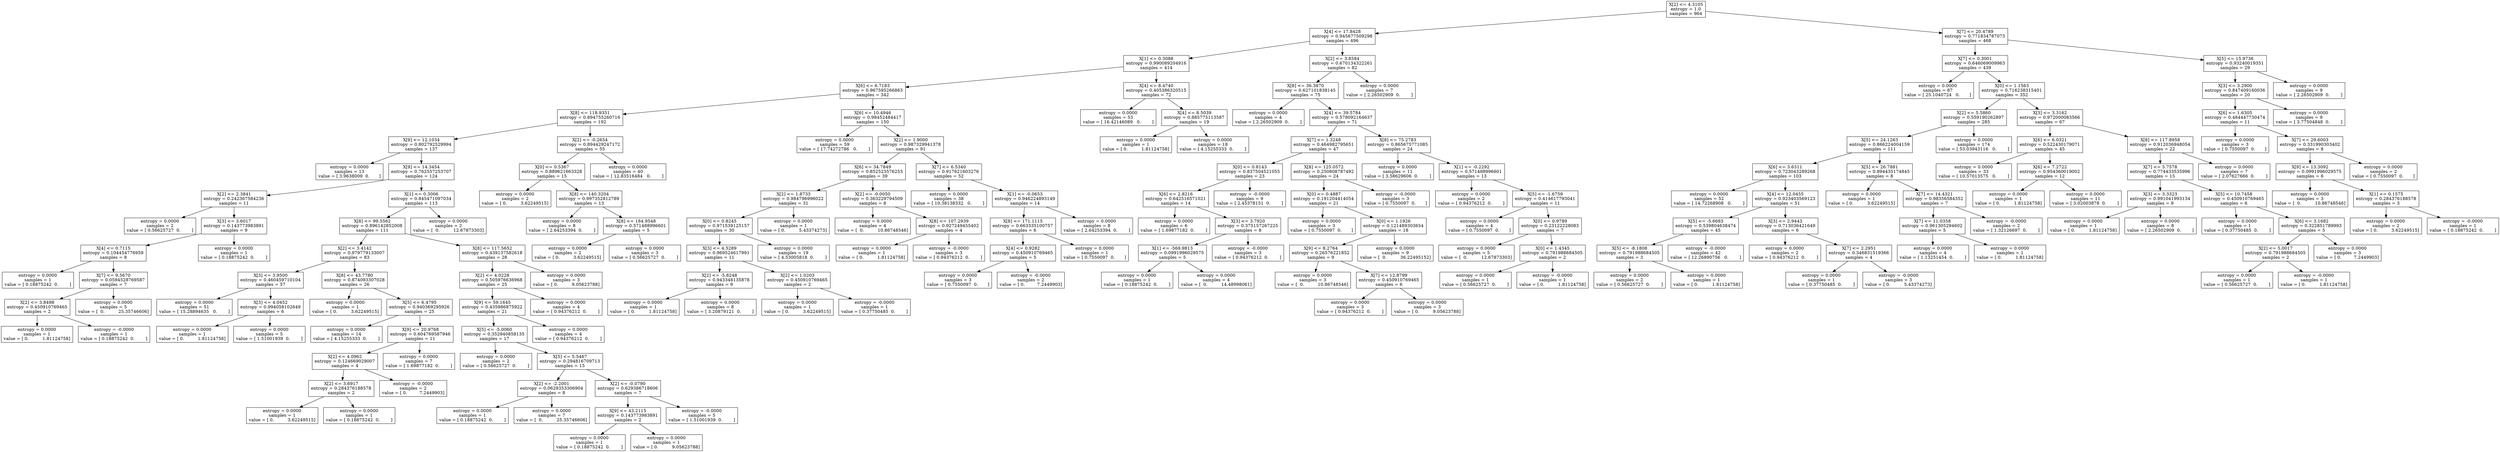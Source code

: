 digraph Tree {
0 [label="X[2] <= 4.3105\nentropy = 1.0\nsamples = 964", shape="box"] ;
1 [label="X[4] <= 17.8428\nentropy = 0.945677509298\nsamples = 496", shape="box"] ;
0 -> 1 ;
2 [label="X[1] <= 0.3088\nentropy = 0.990089204916\nsamples = 414", shape="box"] ;
1 -> 2 ;
3 [label="X[6] <= 6.7183\nentropy = 0.967595266863\nsamples = 342", shape="box"] ;
2 -> 3 ;
4 [label="X[8] <= 118.9351\nentropy = 0.894755260716\nsamples = 192", shape="box"] ;
3 -> 4 ;
5 [label="X[9] <= 12.1034\nentropy = 0.802792529994\nsamples = 137", shape="box"] ;
4 -> 5 ;
6 [label="entropy = 0.0000\nsamples = 13\nvalue = [ 3.9638009  0.       ]", shape="box"] ;
5 -> 6 ;
7 [label="X[9] <= 14.3454\nentropy = 0.762557253707\nsamples = 124", shape="box"] ;
5 -> 7 ;
8 [label="X[2] <= 2.3841\nentropy = 0.242367584236\nsamples = 11", shape="box"] ;
7 -> 8 ;
9 [label="entropy = 0.0000\nsamples = 2\nvalue = [ 0.56625727  0.        ]", shape="box"] ;
8 -> 9 ;
10 [label="X[3] <= 3.6017\nentropy = 0.143773983891\nsamples = 9", shape="box"] ;
8 -> 10 ;
11 [label="X[4] <= 0.7115\nentropy = 0.104454776959\nsamples = 8", shape="box"] ;
10 -> 11 ;
12 [label="entropy = 0.0000\nsamples = 1\nvalue = [ 0.18875242  0.        ]", shape="box"] ;
11 -> 12 ;
13 [label="X[7] <= 9.5670\nentropy = 0.0594528769587\nsamples = 7", shape="box"] ;
11 -> 13 ;
14 [label="X[2] <= 3.8498\nentropy = 0.450910769465\nsamples = 2", shape="box"] ;
13 -> 14 ;
15 [label="entropy = 0.0000\nsamples = 1\nvalue = [ 0.          1.81124758]", shape="box"] ;
14 -> 15 ;
16 [label="entropy = -0.0000\nsamples = 1\nvalue = [ 0.18875242  0.        ]", shape="box"] ;
14 -> 16 ;
17 [label="entropy = 0.0000\nsamples = 5\nvalue = [  0.          25.35746606]", shape="box"] ;
13 -> 17 ;
18 [label="entropy = 0.0000\nsamples = 1\nvalue = [ 0.18875242  0.        ]", shape="box"] ;
10 -> 18 ;
19 [label="X[1] <= 0.3006\nentropy = 0.845471097034\nsamples = 113", shape="box"] ;
7 -> 19 ;
20 [label="X[8] <= 99.5562\nentropy = 0.896142852008\nsamples = 111", shape="box"] ;
19 -> 20 ;
21 [label="X[2] <= 3.4142\nentropy = 0.979779133007\nsamples = 83", shape="box"] ;
20 -> 21 ;
22 [label="X[3] <= 3.9500\nentropy = 0.460459710104\nsamples = 57", shape="box"] ;
21 -> 22 ;
23 [label="entropy = 0.0000\nsamples = 51\nvalue = [ 15.28894635   0.        ]", shape="box"] ;
22 -> 23 ;
24 [label="X[3] <= 4.0452\nentropy = 0.994058102649\nsamples = 6", shape="box"] ;
22 -> 24 ;
25 [label="entropy = 0.0000\nsamples = 1\nvalue = [ 0.          1.81124758]", shape="box"] ;
24 -> 25 ;
26 [label="entropy = 0.0000\nsamples = 5\nvalue = [ 1.51001939  0.        ]", shape="box"] ;
24 -> 26 ;
27 [label="X[8] <= 43.7780\nentropy = 0.874093307028\nsamples = 26", shape="box"] ;
21 -> 27 ;
28 [label="entropy = 0.0000\nsamples = 1\nvalue = [ 0.          3.62249515]", shape="box"] ;
27 -> 28 ;
29 [label="X[5] <= 6.4795\nentropy = 0.940369295926\nsamples = 25", shape="box"] ;
27 -> 29 ;
30 [label="entropy = 0.0000\nsamples = 14\nvalue = [ 4.15255333  0.        ]", shape="box"] ;
29 -> 30 ;
31 [label="X[9] <= 20.9768\nentropy = 0.604769587946\nsamples = 11", shape="box"] ;
29 -> 31 ;
32 [label="X[2] <= 4.0962\nentropy = 0.124669029007\nsamples = 4", shape="box"] ;
31 -> 32 ;
33 [label="X[2] <= 3.6917\nentropy = 0.284376188578\nsamples = 2", shape="box"] ;
32 -> 33 ;
34 [label="entropy = 0.0000\nsamples = 1\nvalue = [ 0.          3.62249515]", shape="box"] ;
33 -> 34 ;
35 [label="entropy = 0.0000\nsamples = 1\nvalue = [ 0.18875242  0.        ]", shape="box"] ;
33 -> 35 ;
36 [label="entropy = -0.0000\nsamples = 2\nvalue = [ 0.         7.2449903]", shape="box"] ;
32 -> 36 ;
37 [label="entropy = 0.0000\nsamples = 7\nvalue = [ 1.69877182  0.        ]", shape="box"] ;
31 -> 37 ;
38 [label="X[8] <= 117.5652\nentropy = 0.439137582618\nsamples = 28", shape="box"] ;
20 -> 38 ;
39 [label="X[2] <= 4.0228\nentropy = 0.505976636968\nsamples = 25", shape="box"] ;
38 -> 39 ;
40 [label="X[9] <= 59.1645\nentropy = 0.435986875922\nsamples = 21", shape="box"] ;
39 -> 40 ;
41 [label="X[5] <= -5.0060\nentropy = 0.352940858135\nsamples = 17", shape="box"] ;
40 -> 41 ;
42 [label="entropy = 0.0000\nsamples = 2\nvalue = [ 0.56625727  0.        ]", shape="box"] ;
41 -> 42 ;
43 [label="X[5] <= 5.5467\nentropy = 0.294816709713\nsamples = 15", shape="box"] ;
41 -> 43 ;
44 [label="X[2] <= -2.2001\nentropy = 0.0629353306904\nsamples = 8", shape="box"] ;
43 -> 44 ;
45 [label="entropy = 0.0000\nsamples = 1\nvalue = [ 0.18875242  0.        ]", shape="box"] ;
44 -> 45 ;
46 [label="entropy = 0.0000\nsamples = 7\nvalue = [  0.          25.35746606]", shape="box"] ;
44 -> 46 ;
47 [label="X[2] <= -0.0790\nentropy = 0.629386718606\nsamples = 7", shape="box"] ;
43 -> 47 ;
48 [label="X[9] <= 43.2115\nentropy = 0.143773983891\nsamples = 2", shape="box"] ;
47 -> 48 ;
49 [label="entropy = 0.0000\nsamples = 1\nvalue = [ 0.18875242  0.        ]", shape="box"] ;
48 -> 49 ;
50 [label="entropy = 0.0000\nsamples = 1\nvalue = [ 0.          9.05623788]", shape="box"] ;
48 -> 50 ;
51 [label="entropy = -0.0000\nsamples = 5\nvalue = [ 1.51001939  0.        ]", shape="box"] ;
47 -> 51 ;
52 [label="entropy = 0.0000\nsamples = 4\nvalue = [ 0.94376212  0.        ]", shape="box"] ;
40 -> 52 ;
53 [label="entropy = 0.0000\nsamples = 4\nvalue = [ 0.94376212  0.        ]", shape="box"] ;
39 -> 53 ;
54 [label="entropy = 0.0000\nsamples = 3\nvalue = [ 0.          9.05623788]", shape="box"] ;
38 -> 54 ;
55 [label="entropy = 0.0000\nsamples = 2\nvalue = [  0.          12.67873303]", shape="box"] ;
19 -> 55 ;
56 [label="X[2] <= -0.2654\nentropy = 0.894429247172\nsamples = 55", shape="box"] ;
4 -> 56 ;
57 [label="X[0] <= 0.5367\nentropy = 0.889621663328\nsamples = 15", shape="box"] ;
56 -> 57 ;
58 [label="entropy = 0.0000\nsamples = 2\nvalue = [ 0.          3.62249515]", shape="box"] ;
57 -> 58 ;
59 [label="X[8] <= 140.3204\nentropy = 0.997352812789\nsamples = 13", shape="box"] ;
57 -> 59 ;
60 [label="entropy = 0.0000\nsamples = 8\nvalue = [ 2.64253394  0.        ]", shape="box"] ;
59 -> 60 ;
61 [label="X[8] <= 184.9548\nentropy = 0.571488996601\nsamples = 5", shape="box"] ;
59 -> 61 ;
62 [label="entropy = 0.0000\nsamples = 2\nvalue = [ 0.          3.62249515]", shape="box"] ;
61 -> 62 ;
63 [label="entropy = 0.0000\nsamples = 3\nvalue = [ 0.56625727  0.        ]", shape="box"] ;
61 -> 63 ;
64 [label="entropy = 0.0000\nsamples = 40\nvalue = [ 12.83516484   0.        ]", shape="box"] ;
56 -> 64 ;
65 [label="X[6] <= 10.4946\nentropy = 0.98452484417\nsamples = 150", shape="box"] ;
3 -> 65 ;
66 [label="entropy = 0.0000\nsamples = 59\nvalue = [ 17.74272786   0.        ]", shape="box"] ;
65 -> 66 ;
67 [label="X[2] <= 1.9000\nentropy = 0.987329941378\nsamples = 91", shape="box"] ;
65 -> 67 ;
68 [label="X[6] <= 34.7849\nentropy = 0.852523576253\nsamples = 39", shape="box"] ;
67 -> 68 ;
69 [label="X[2] <= 1.8733\nentropy = 0.984796996022\nsamples = 31", shape="box"] ;
68 -> 69 ;
70 [label="X[0] <= 0.8245\nentropy = 0.971539125157\nsamples = 30", shape="box"] ;
69 -> 70 ;
71 [label="X[3] <= 4.5289\nentropy = 0.969524617991\nsamples = 11", shape="box"] ;
70 -> 71 ;
72 [label="X[2] <= -5.8248\nentropy = 0.943348135878\nsamples = 9", shape="box"] ;
71 -> 72 ;
73 [label="entropy = 0.0000\nsamples = 1\nvalue = [ 0.          1.81124758]", shape="box"] ;
72 -> 73 ;
74 [label="entropy = 0.0000\nsamples = 8\nvalue = [ 3.20879121  0.        ]", shape="box"] ;
72 -> 74 ;
75 [label="X[2] <= 1.0203\nentropy = 0.450910769465\nsamples = 2", shape="box"] ;
71 -> 75 ;
76 [label="entropy = 0.0000\nsamples = 1\nvalue = [ 0.          3.62249515]", shape="box"] ;
75 -> 76 ;
77 [label="entropy = -0.0000\nsamples = 1\nvalue = [ 0.37750485  0.        ]", shape="box"] ;
75 -> 77 ;
78 [label="entropy = 0.0000\nsamples = 19\nvalue = [ 4.53005818  0.        ]", shape="box"] ;
70 -> 78 ;
79 [label="entropy = 0.0000\nsamples = 1\nvalue = [ 0.          5.43374273]", shape="box"] ;
69 -> 79 ;
80 [label="X[2] <= -0.0050\nentropy = 0.363229794509\nsamples = 8", shape="box"] ;
68 -> 80 ;
81 [label="entropy = 0.0000\nsamples = 4\nvalue = [  0.          10.86748546]", shape="box"] ;
80 -> 81 ;
82 [label="X[8] <= 107.2939\nentropy = 0.927249455402\nsamples = 4", shape="box"] ;
80 -> 82 ;
83 [label="entropy = 0.0000\nsamples = 1\nvalue = [ 0.          1.81124758]", shape="box"] ;
82 -> 83 ;
84 [label="entropy = -0.0000\nsamples = 3\nvalue = [ 0.94376212  0.        ]", shape="box"] ;
82 -> 84 ;
85 [label="X[7] <= 6.5340\nentropy = 0.917621603276\nsamples = 52", shape="box"] ;
67 -> 85 ;
86 [label="entropy = 0.0000\nsamples = 38\nvalue = [ 10.38138332   0.        ]", shape="box"] ;
85 -> 86 ;
87 [label="X[1] <= -0.0653\nentropy = 0.946224893149\nsamples = 14", shape="box"] ;
85 -> 87 ;
88 [label="X[8] <= 171.1115\nentropy = 0.663335100757\nsamples = 6", shape="box"] ;
87 -> 88 ;
89 [label="X[4] <= 0.9282\nentropy = 0.450910769465\nsamples = 5", shape="box"] ;
88 -> 89 ;
90 [label="entropy = 0.0000\nsamples = 3\nvalue = [ 0.7550097  0.       ]", shape="box"] ;
89 -> 90 ;
91 [label="entropy = -0.0000\nsamples = 2\nvalue = [ 0.         7.2449903]", shape="box"] ;
89 -> 91 ;
92 [label="entropy = 0.0000\nsamples = 1\nvalue = [ 0.7550097  0.       ]", shape="box"] ;
88 -> 92 ;
93 [label="entropy = 0.0000\nsamples = 8\nvalue = [ 2.64253394  0.        ]", shape="box"] ;
87 -> 93 ;
94 [label="X[4] <= 8.4740\nentropy = 0.405386320515\nsamples = 72", shape="box"] ;
2 -> 94 ;
95 [label="entropy = 0.0000\nsamples = 53\nvalue = [ 16.42146089   0.        ]", shape="box"] ;
94 -> 95 ;
96 [label="X[4] <= 8.5039\nentropy = 0.885775113587\nsamples = 19", shape="box"] ;
94 -> 96 ;
97 [label="entropy = 0.0000\nsamples = 1\nvalue = [ 0.          1.81124758]", shape="box"] ;
96 -> 97 ;
98 [label="entropy = 0.0000\nsamples = 18\nvalue = [ 4.15255333  0.        ]", shape="box"] ;
96 -> 98 ;
99 [label="X[2] <= 3.8584\nentropy = 0.670134322261\nsamples = 82", shape="box"] ;
1 -> 99 ;
100 [label="X[8] <= 36.3870\nentropy = 0.627101838145\nsamples = 75", shape="box"] ;
99 -> 100 ;
101 [label="entropy = 0.0000\nsamples = 4\nvalue = [ 2.26502909  0.        ]", shape="box"] ;
100 -> 101 ;
102 [label="X[4] <= 39.5784\nentropy = 0.578092164637\nsamples = 71", shape="box"] ;
100 -> 102 ;
103 [label="X[7] <= 1.3248\nentropy = 0.464982795651\nsamples = 47", shape="box"] ;
102 -> 103 ;
104 [label="X[0] <= 0.8143\nentropy = 0.837504521055\nsamples = 23", shape="box"] ;
103 -> 104 ;
105 [label="X[6] <= 2.8216\nentropy = 0.642516571021\nsamples = 14", shape="box"] ;
104 -> 105 ;
106 [label="entropy = 0.0000\nsamples = 6\nvalue = [ 1.69877182  0.        ]", shape="box"] ;
105 -> 106 ;
107 [label="X[3] <= 3.7920\nentropy = 0.375157267225\nsamples = 8", shape="box"] ;
105 -> 107 ;
108 [label="X[1] <= -569.9813\nentropy = 0.0991996029575\nsamples = 5", shape="box"] ;
107 -> 108 ;
109 [label="entropy = 0.0000\nsamples = 1\nvalue = [ 0.18875242  0.        ]", shape="box"] ;
108 -> 109 ;
110 [label="entropy = 0.0000\nsamples = 4\nvalue = [  0.          14.48998061]", shape="box"] ;
108 -> 110 ;
111 [label="entropy = -0.0000\nsamples = 3\nvalue = [ 0.94376212  0.        ]", shape="box"] ;
107 -> 111 ;
112 [label="entropy = -0.0000\nsamples = 9\nvalue = [ 2.45378151  0.        ]", shape="box"] ;
104 -> 112 ;
113 [label="X[8] <= 125.0572\nentropy = 0.250808787492\nsamples = 24", shape="box"] ;
103 -> 113 ;
114 [label="X[0] <= 0.4887\nentropy = 0.191204414054\nsamples = 21", shape="box"] ;
113 -> 114 ;
115 [label="entropy = 0.0000\nsamples = 3\nvalue = [ 0.7550097  0.       ]", shape="box"] ;
114 -> 115 ;
116 [label="X[0] <= 1.1926\nentropy = 0.121489303654\nsamples = 18", shape="box"] ;
114 -> 116 ;
117 [label="X[9] <= 8.2764\nentropy = 0.26576221852\nsamples = 9", shape="box"] ;
116 -> 117 ;
118 [label="entropy = 0.0000\nsamples = 3\nvalue = [  0.          10.86748546]", shape="box"] ;
117 -> 118 ;
119 [label="X[7] <= 12.8799\nentropy = 0.450910769465\nsamples = 6", shape="box"] ;
117 -> 119 ;
120 [label="entropy = 0.0000\nsamples = 3\nvalue = [ 0.94376212  0.        ]", shape="box"] ;
119 -> 120 ;
121 [label="entropy = 0.0000\nsamples = 3\nvalue = [ 0.          9.05623788]", shape="box"] ;
119 -> 121 ;
122 [label="entropy = 0.0000\nsamples = 9\nvalue = [  0.          36.22495152]", shape="box"] ;
116 -> 122 ;
123 [label="entropy = -0.0000\nsamples = 3\nvalue = [ 0.7550097  0.       ]", shape="box"] ;
113 -> 123 ;
124 [label="X[8] <= 75.2783\nentropy = 0.865675771085\nsamples = 24", shape="box"] ;
102 -> 124 ;
125 [label="entropy = 0.0000\nsamples = 11\nvalue = [ 3.58629606  0.        ]", shape="box"] ;
124 -> 125 ;
126 [label="X[1] <= -0.2292\nentropy = 0.571488996601\nsamples = 13", shape="box"] ;
124 -> 126 ;
127 [label="entropy = 0.0000\nsamples = 2\nvalue = [ 0.94376212  0.        ]", shape="box"] ;
126 -> 127 ;
128 [label="X[5] <= -1.6759\nentropy = 0.414617793041\nsamples = 11", shape="box"] ;
126 -> 128 ;
129 [label="entropy = 0.0000\nsamples = 4\nvalue = [ 0.7550097  0.       ]", shape="box"] ;
128 -> 129 ;
130 [label="X[0] <= 0.9789\nentropy = 0.23122228083\nsamples = 7", shape="box"] ;
128 -> 130 ;
131 [label="entropy = 0.0000\nsamples = 5\nvalue = [  0.          12.67873303]", shape="box"] ;
130 -> 131 ;
132 [label="X[0] <= 1.4345\nentropy = 0.791988684505\nsamples = 2", shape="box"] ;
130 -> 132 ;
133 [label="entropy = 0.0000\nsamples = 1\nvalue = [ 0.56625727  0.        ]", shape="box"] ;
132 -> 133 ;
134 [label="entropy = -0.0000\nsamples = 1\nvalue = [ 0.          1.81124758]", shape="box"] ;
132 -> 134 ;
135 [label="entropy = 0.0000\nsamples = 7\nvalue = [ 2.26502909  0.        ]", shape="box"] ;
99 -> 135 ;
136 [label="X[7] <= 20.4789\nentropy = 0.771834787073\nsamples = 468", shape="box"] ;
0 -> 136 ;
137 [label="X[7] <= 0.3001\nentropy = 0.646069009963\nsamples = 439", shape="box"] ;
136 -> 137 ;
138 [label="entropy = 0.0000\nsamples = 87\nvalue = [ 25.1040724   0.       ]", shape="box"] ;
137 -> 138 ;
139 [label="X[0] <= 1.1563\nentropy = 0.716238315401\nsamples = 352", shape="box"] ;
137 -> 139 ;
140 [label="X[2] <= 5.5860\nentropy = 0.559190262897\nsamples = 285", shape="box"] ;
139 -> 140 ;
141 [label="X[5] <= 24.1263\nentropy = 0.866224004159\nsamples = 111", shape="box"] ;
140 -> 141 ;
142 [label="X[6] <= 3.6311\nentropy = 0.723043289268\nsamples = 103", shape="box"] ;
141 -> 142 ;
143 [label="entropy = 0.0000\nsamples = 52\nvalue = [ 14.72268908   0.        ]", shape="box"] ;
142 -> 143 ;
144 [label="X[4] <= 12.0455\nentropy = 0.923403569123\nsamples = 51", shape="box"] ;
142 -> 144 ;
145 [label="X[5] <= -5.6683\nentropy = 0.539804638474\nsamples = 45", shape="box"] ;
144 -> 145 ;
146 [label="X[5] <= -8.1808\nentropy = 0.791988684505\nsamples = 3", shape="box"] ;
145 -> 146 ;
147 [label="entropy = 0.0000\nsamples = 2\nvalue = [ 0.56625727  0.        ]", shape="box"] ;
146 -> 147 ;
148 [label="entropy = 0.0000\nsamples = 1\nvalue = [ 0.          1.81124758]", shape="box"] ;
146 -> 148 ;
149 [label="entropy = -0.0000\nsamples = 42\nvalue = [ 12.26890756   0.        ]", shape="box"] ;
145 -> 149 ;
150 [label="X[3] <= 2.9443\nentropy = 0.713036421649\nsamples = 6", shape="box"] ;
144 -> 150 ;
151 [label="entropy = 0.0000\nsamples = 2\nvalue = [ 0.94376212  0.        ]", shape="box"] ;
150 -> 151 ;
152 [label="X[7] <= 2.2951\nentropy = 0.346831519366\nsamples = 4", shape="box"] ;
150 -> 152 ;
153 [label="entropy = 0.0000\nsamples = 1\nvalue = [ 0.37750485  0.        ]", shape="box"] ;
152 -> 153 ;
154 [label="entropy = -0.0000\nsamples = 3\nvalue = [ 0.          5.43374273]", shape="box"] ;
152 -> 154 ;
155 [label="X[5] <= 26.7881\nentropy = 0.894435174845\nsamples = 8", shape="box"] ;
141 -> 155 ;
156 [label="entropy = 0.0000\nsamples = 1\nvalue = [ 0.          3.62249515]", shape="box"] ;
155 -> 156 ;
157 [label="X[7] <= 14.4321\nentropy = 0.98356584352\nsamples = 7", shape="box"] ;
155 -> 157 ;
158 [label="X[7] <= 11.0358\nentropy = 0.961305294602\nsamples = 5", shape="box"] ;
157 -> 158 ;
159 [label="entropy = 0.0000\nsamples = 4\nvalue = [ 1.13251454  0.        ]", shape="box"] ;
158 -> 159 ;
160 [label="entropy = 0.0000\nsamples = 1\nvalue = [ 0.          1.81124758]", shape="box"] ;
158 -> 160 ;
161 [label="entropy = -0.0000\nsamples = 2\nvalue = [ 1.32126697  0.        ]", shape="box"] ;
157 -> 161 ;
162 [label="entropy = 0.0000\nsamples = 174\nvalue = [ 53.03943116   0.        ]", shape="box"] ;
140 -> 162 ;
163 [label="X[3] <= 3.3162\nentropy = 0.972000083566\nsamples = 67", shape="box"] ;
139 -> 163 ;
164 [label="X[6] <= 6.0321\nentropy = 0.522430179071\nsamples = 45", shape="box"] ;
163 -> 164 ;
165 [label="entropy = 0.0000\nsamples = 33\nvalue = [ 10.57013575   0.        ]", shape="box"] ;
164 -> 165 ;
166 [label="X[6] <= 7.2722\nentropy = 0.954360019002\nsamples = 12", shape="box"] ;
164 -> 166 ;
167 [label="entropy = 0.0000\nsamples = 1\nvalue = [ 0.          1.81124758]", shape="box"] ;
166 -> 167 ;
168 [label="entropy = 0.0000\nsamples = 11\nvalue = [ 3.02003878  0.        ]", shape="box"] ;
166 -> 168 ;
169 [label="X[8] <= 117.8958\nentropy = 0.912036948054\nsamples = 22", shape="box"] ;
163 -> 169 ;
170 [label="X[7] <= 5.7578\nentropy = 0.774433535996\nsamples = 15", shape="box"] ;
169 -> 170 ;
171 [label="X[3] <= 3.3323\nentropy = 0.991041993134\nsamples = 9", shape="box"] ;
170 -> 171 ;
172 [label="entropy = 0.0000\nsamples = 1\nvalue = [ 0.          1.81124758]", shape="box"] ;
171 -> 172 ;
173 [label="entropy = 0.0000\nsamples = 8\nvalue = [ 2.26502909  0.        ]", shape="box"] ;
171 -> 173 ;
174 [label="X[5] <= 10.7458\nentropy = 0.450910769465\nsamples = 6", shape="box"] ;
170 -> 174 ;
175 [label="entropy = 0.0000\nsamples = 1\nvalue = [ 0.37750485  0.        ]", shape="box"] ;
174 -> 175 ;
176 [label="X[6] <= 3.1682\nentropy = 0.322851789993\nsamples = 5", shape="box"] ;
174 -> 176 ;
177 [label="X[2] <= 5.0017\nentropy = 0.791988684505\nsamples = 2", shape="box"] ;
176 -> 177 ;
178 [label="entropy = 0.0000\nsamples = 1\nvalue = [ 0.56625727  0.        ]", shape="box"] ;
177 -> 178 ;
179 [label="entropy = -0.0000\nsamples = 1\nvalue = [ 0.          1.81124758]", shape="box"] ;
177 -> 179 ;
180 [label="entropy = 0.0000\nsamples = 3\nvalue = [ 0.         7.2449903]", shape="box"] ;
176 -> 180 ;
181 [label="entropy = 0.0000\nsamples = 7\nvalue = [ 2.07627666  0.        ]", shape="box"] ;
169 -> 181 ;
182 [label="X[5] <= 15.9736\nentropy = 0.93240019351\nsamples = 29", shape="box"] ;
136 -> 182 ;
183 [label="X[3] <= 3.2900\nentropy = 0.847409160036\nsamples = 20", shape="box"] ;
182 -> 183 ;
184 [label="X[6] <= 1.6305\nentropy = 0.484447730474\nsamples = 11", shape="box"] ;
183 -> 184 ;
185 [label="entropy = 0.0000\nsamples = 3\nvalue = [ 0.7550097  0.       ]", shape="box"] ;
184 -> 185 ;
186 [label="X[7] <= 29.6003\nentropy = 0.331990303402\nsamples = 8", shape="box"] ;
184 -> 186 ;
187 [label="X[9] <= 13.3092\nentropy = 0.0991996029575\nsamples = 6", shape="box"] ;
186 -> 187 ;
188 [label="entropy = 0.0000\nsamples = 3\nvalue = [  0.          10.86748546]", shape="box"] ;
187 -> 188 ;
189 [label="X[1] <= 0.1575\nentropy = 0.284376188578\nsamples = 3", shape="box"] ;
187 -> 189 ;
190 [label="entropy = 0.0000\nsamples = 2\nvalue = [ 0.          3.62249515]", shape="box"] ;
189 -> 190 ;
191 [label="entropy = -0.0000\nsamples = 1\nvalue = [ 0.18875242  0.        ]", shape="box"] ;
189 -> 191 ;
192 [label="entropy = 0.0000\nsamples = 2\nvalue = [ 0.7550097  0.       ]", shape="box"] ;
186 -> 192 ;
193 [label="entropy = 0.0000\nsamples = 9\nvalue = [ 3.77504848  0.        ]", shape="box"] ;
183 -> 193 ;
194 [label="entropy = 0.0000\nsamples = 9\nvalue = [ 2.26502909  0.        ]", shape="box"] ;
182 -> 194 ;
}